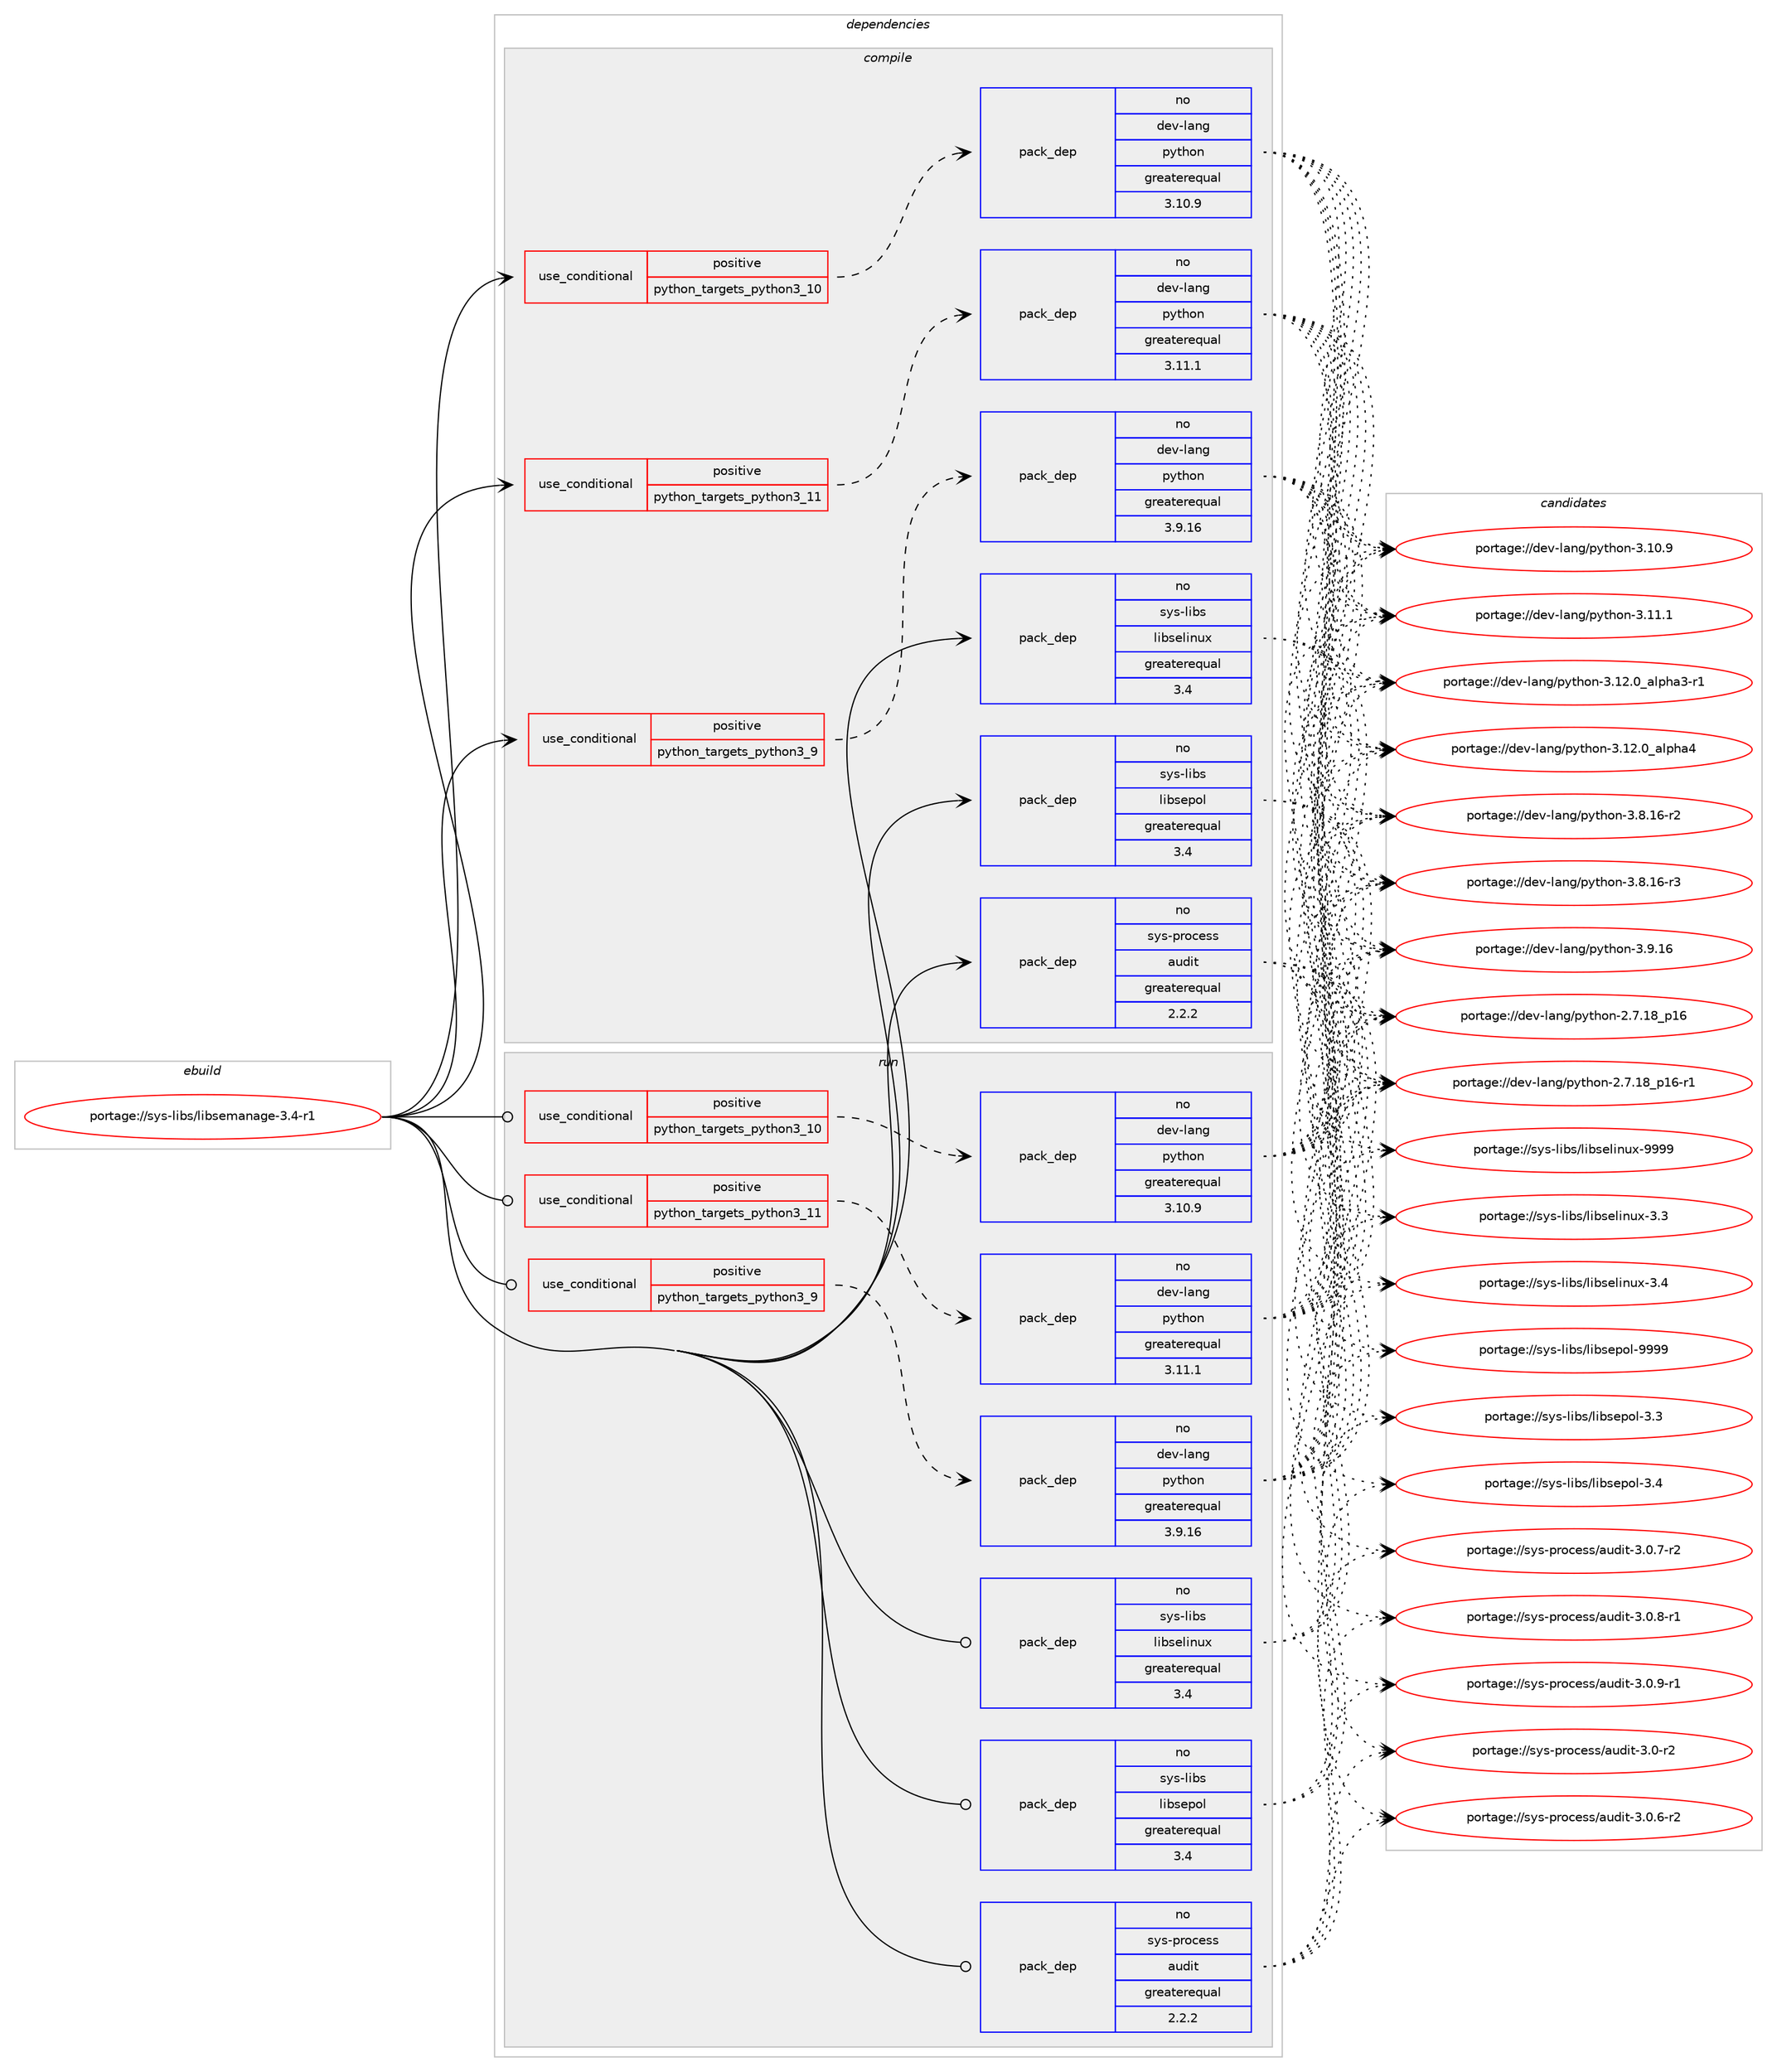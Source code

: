 digraph prolog {

# *************
# Graph options
# *************

newrank=true;
concentrate=true;
compound=true;
graph [rankdir=LR,fontname=Helvetica,fontsize=10,ranksep=1.5];#, ranksep=2.5, nodesep=0.2];
edge  [arrowhead=vee];
node  [fontname=Helvetica,fontsize=10];

# **********
# The ebuild
# **********

subgraph cluster_leftcol {
color=gray;
rank=same;
label=<<i>ebuild</i>>;
id [label="portage://sys-libs/libsemanage-3.4-r1", color=red, width=4, href="../sys-libs/libsemanage-3.4-r1.svg"];
}

# ****************
# The dependencies
# ****************

subgraph cluster_midcol {
color=gray;
label=<<i>dependencies</i>>;
subgraph cluster_compile {
fillcolor="#eeeeee";
style=filled;
label=<<i>compile</i>>;
subgraph cond6018 {
dependency9247 [label=<<TABLE BORDER="0" CELLBORDER="1" CELLSPACING="0" CELLPADDING="4"><TR><TD ROWSPAN="3" CELLPADDING="10">use_conditional</TD></TR><TR><TD>positive</TD></TR><TR><TD>python_targets_python3_10</TD></TR></TABLE>>, shape=none, color=red];
subgraph pack3160 {
dependency9248 [label=<<TABLE BORDER="0" CELLBORDER="1" CELLSPACING="0" CELLPADDING="4" WIDTH="220"><TR><TD ROWSPAN="6" CELLPADDING="30">pack_dep</TD></TR><TR><TD WIDTH="110">no</TD></TR><TR><TD>dev-lang</TD></TR><TR><TD>python</TD></TR><TR><TD>greaterequal</TD></TR><TR><TD>3.10.9</TD></TR></TABLE>>, shape=none, color=blue];
}
dependency9247:e -> dependency9248:w [weight=20,style="dashed",arrowhead="vee"];
}
id:e -> dependency9247:w [weight=20,style="solid",arrowhead="vee"];
subgraph cond6019 {
dependency9249 [label=<<TABLE BORDER="0" CELLBORDER="1" CELLSPACING="0" CELLPADDING="4"><TR><TD ROWSPAN="3" CELLPADDING="10">use_conditional</TD></TR><TR><TD>positive</TD></TR><TR><TD>python_targets_python3_11</TD></TR></TABLE>>, shape=none, color=red];
subgraph pack3161 {
dependency9250 [label=<<TABLE BORDER="0" CELLBORDER="1" CELLSPACING="0" CELLPADDING="4" WIDTH="220"><TR><TD ROWSPAN="6" CELLPADDING="30">pack_dep</TD></TR><TR><TD WIDTH="110">no</TD></TR><TR><TD>dev-lang</TD></TR><TR><TD>python</TD></TR><TR><TD>greaterequal</TD></TR><TR><TD>3.11.1</TD></TR></TABLE>>, shape=none, color=blue];
}
dependency9249:e -> dependency9250:w [weight=20,style="dashed",arrowhead="vee"];
}
id:e -> dependency9249:w [weight=20,style="solid",arrowhead="vee"];
subgraph cond6020 {
dependency9251 [label=<<TABLE BORDER="0" CELLBORDER="1" CELLSPACING="0" CELLPADDING="4"><TR><TD ROWSPAN="3" CELLPADDING="10">use_conditional</TD></TR><TR><TD>positive</TD></TR><TR><TD>python_targets_python3_9</TD></TR></TABLE>>, shape=none, color=red];
subgraph pack3162 {
dependency9252 [label=<<TABLE BORDER="0" CELLBORDER="1" CELLSPACING="0" CELLPADDING="4" WIDTH="220"><TR><TD ROWSPAN="6" CELLPADDING="30">pack_dep</TD></TR><TR><TD WIDTH="110">no</TD></TR><TR><TD>dev-lang</TD></TR><TR><TD>python</TD></TR><TR><TD>greaterequal</TD></TR><TR><TD>3.9.16</TD></TR></TABLE>>, shape=none, color=blue];
}
dependency9251:e -> dependency9252:w [weight=20,style="dashed",arrowhead="vee"];
}
id:e -> dependency9251:w [weight=20,style="solid",arrowhead="vee"];
# *** BEGIN UNKNOWN DEPENDENCY TYPE (TODO) ***
# id -> package_dependency(portage://sys-libs/libsemanage-3.4-r1,install,no,app-arch,bzip2,none,[,,],[],[use(optenable(abi_x86_32),negative),use(optenable(abi_x86_64),negative),use(optenable(abi_x86_x32),negative),use(optenable(abi_mips_n32),negative),use(optenable(abi_mips_n64),negative),use(optenable(abi_mips_o32),negative),use(optenable(abi_s390_32),negative),use(optenable(abi_s390_64),negative)])
# *** END UNKNOWN DEPENDENCY TYPE (TODO) ***

subgraph pack3163 {
dependency9253 [label=<<TABLE BORDER="0" CELLBORDER="1" CELLSPACING="0" CELLPADDING="4" WIDTH="220"><TR><TD ROWSPAN="6" CELLPADDING="30">pack_dep</TD></TR><TR><TD WIDTH="110">no</TD></TR><TR><TD>sys-libs</TD></TR><TR><TD>libselinux</TD></TR><TR><TD>greaterequal</TD></TR><TR><TD>3.4</TD></TR></TABLE>>, shape=none, color=blue];
}
id:e -> dependency9253:w [weight=20,style="solid",arrowhead="vee"];
subgraph pack3164 {
dependency9254 [label=<<TABLE BORDER="0" CELLBORDER="1" CELLSPACING="0" CELLPADDING="4" WIDTH="220"><TR><TD ROWSPAN="6" CELLPADDING="30">pack_dep</TD></TR><TR><TD WIDTH="110">no</TD></TR><TR><TD>sys-libs</TD></TR><TR><TD>libsepol</TD></TR><TR><TD>greaterequal</TD></TR><TR><TD>3.4</TD></TR></TABLE>>, shape=none, color=blue];
}
id:e -> dependency9254:w [weight=20,style="solid",arrowhead="vee"];
subgraph pack3165 {
dependency9255 [label=<<TABLE BORDER="0" CELLBORDER="1" CELLSPACING="0" CELLPADDING="4" WIDTH="220"><TR><TD ROWSPAN="6" CELLPADDING="30">pack_dep</TD></TR><TR><TD WIDTH="110">no</TD></TR><TR><TD>sys-process</TD></TR><TR><TD>audit</TD></TR><TR><TD>greaterequal</TD></TR><TR><TD>2.2.2</TD></TR></TABLE>>, shape=none, color=blue];
}
id:e -> dependency9255:w [weight=20,style="solid",arrowhead="vee"];
}
subgraph cluster_compileandrun {
fillcolor="#eeeeee";
style=filled;
label=<<i>compile and run</i>>;
}
subgraph cluster_run {
fillcolor="#eeeeee";
style=filled;
label=<<i>run</i>>;
subgraph cond6021 {
dependency9256 [label=<<TABLE BORDER="0" CELLBORDER="1" CELLSPACING="0" CELLPADDING="4"><TR><TD ROWSPAN="3" CELLPADDING="10">use_conditional</TD></TR><TR><TD>positive</TD></TR><TR><TD>python_targets_python3_10</TD></TR></TABLE>>, shape=none, color=red];
subgraph pack3166 {
dependency9257 [label=<<TABLE BORDER="0" CELLBORDER="1" CELLSPACING="0" CELLPADDING="4" WIDTH="220"><TR><TD ROWSPAN="6" CELLPADDING="30">pack_dep</TD></TR><TR><TD WIDTH="110">no</TD></TR><TR><TD>dev-lang</TD></TR><TR><TD>python</TD></TR><TR><TD>greaterequal</TD></TR><TR><TD>3.10.9</TD></TR></TABLE>>, shape=none, color=blue];
}
dependency9256:e -> dependency9257:w [weight=20,style="dashed",arrowhead="vee"];
}
id:e -> dependency9256:w [weight=20,style="solid",arrowhead="odot"];
subgraph cond6022 {
dependency9258 [label=<<TABLE BORDER="0" CELLBORDER="1" CELLSPACING="0" CELLPADDING="4"><TR><TD ROWSPAN="3" CELLPADDING="10">use_conditional</TD></TR><TR><TD>positive</TD></TR><TR><TD>python_targets_python3_11</TD></TR></TABLE>>, shape=none, color=red];
subgraph pack3167 {
dependency9259 [label=<<TABLE BORDER="0" CELLBORDER="1" CELLSPACING="0" CELLPADDING="4" WIDTH="220"><TR><TD ROWSPAN="6" CELLPADDING="30">pack_dep</TD></TR><TR><TD WIDTH="110">no</TD></TR><TR><TD>dev-lang</TD></TR><TR><TD>python</TD></TR><TR><TD>greaterequal</TD></TR><TR><TD>3.11.1</TD></TR></TABLE>>, shape=none, color=blue];
}
dependency9258:e -> dependency9259:w [weight=20,style="dashed",arrowhead="vee"];
}
id:e -> dependency9258:w [weight=20,style="solid",arrowhead="odot"];
subgraph cond6023 {
dependency9260 [label=<<TABLE BORDER="0" CELLBORDER="1" CELLSPACING="0" CELLPADDING="4"><TR><TD ROWSPAN="3" CELLPADDING="10">use_conditional</TD></TR><TR><TD>positive</TD></TR><TR><TD>python_targets_python3_9</TD></TR></TABLE>>, shape=none, color=red];
subgraph pack3168 {
dependency9261 [label=<<TABLE BORDER="0" CELLBORDER="1" CELLSPACING="0" CELLPADDING="4" WIDTH="220"><TR><TD ROWSPAN="6" CELLPADDING="30">pack_dep</TD></TR><TR><TD WIDTH="110">no</TD></TR><TR><TD>dev-lang</TD></TR><TR><TD>python</TD></TR><TR><TD>greaterequal</TD></TR><TR><TD>3.9.16</TD></TR></TABLE>>, shape=none, color=blue];
}
dependency9260:e -> dependency9261:w [weight=20,style="dashed",arrowhead="vee"];
}
id:e -> dependency9260:w [weight=20,style="solid",arrowhead="odot"];
# *** BEGIN UNKNOWN DEPENDENCY TYPE (TODO) ***
# id -> package_dependency(portage://sys-libs/libsemanage-3.4-r1,run,no,app-arch,bzip2,none,[,,],[],[use(optenable(abi_x86_32),negative),use(optenable(abi_x86_64),negative),use(optenable(abi_x86_x32),negative),use(optenable(abi_mips_n32),negative),use(optenable(abi_mips_n64),negative),use(optenable(abi_mips_o32),negative),use(optenable(abi_s390_32),negative),use(optenable(abi_s390_64),negative)])
# *** END UNKNOWN DEPENDENCY TYPE (TODO) ***

subgraph pack3169 {
dependency9262 [label=<<TABLE BORDER="0" CELLBORDER="1" CELLSPACING="0" CELLPADDING="4" WIDTH="220"><TR><TD ROWSPAN="6" CELLPADDING="30">pack_dep</TD></TR><TR><TD WIDTH="110">no</TD></TR><TR><TD>sys-libs</TD></TR><TR><TD>libselinux</TD></TR><TR><TD>greaterequal</TD></TR><TR><TD>3.4</TD></TR></TABLE>>, shape=none, color=blue];
}
id:e -> dependency9262:w [weight=20,style="solid",arrowhead="odot"];
subgraph pack3170 {
dependency9263 [label=<<TABLE BORDER="0" CELLBORDER="1" CELLSPACING="0" CELLPADDING="4" WIDTH="220"><TR><TD ROWSPAN="6" CELLPADDING="30">pack_dep</TD></TR><TR><TD WIDTH="110">no</TD></TR><TR><TD>sys-libs</TD></TR><TR><TD>libsepol</TD></TR><TR><TD>greaterequal</TD></TR><TR><TD>3.4</TD></TR></TABLE>>, shape=none, color=blue];
}
id:e -> dependency9263:w [weight=20,style="solid",arrowhead="odot"];
subgraph pack3171 {
dependency9264 [label=<<TABLE BORDER="0" CELLBORDER="1" CELLSPACING="0" CELLPADDING="4" WIDTH="220"><TR><TD ROWSPAN="6" CELLPADDING="30">pack_dep</TD></TR><TR><TD WIDTH="110">no</TD></TR><TR><TD>sys-process</TD></TR><TR><TD>audit</TD></TR><TR><TD>greaterequal</TD></TR><TR><TD>2.2.2</TD></TR></TABLE>>, shape=none, color=blue];
}
id:e -> dependency9264:w [weight=20,style="solid",arrowhead="odot"];
}
}

# **************
# The candidates
# **************

subgraph cluster_choices {
rank=same;
color=gray;
label=<<i>candidates</i>>;

subgraph choice3160 {
color=black;
nodesep=1;
choice10010111845108971101034711212111610411111045504655464956951124954 [label="portage://dev-lang/python-2.7.18_p16", color=red, width=4,href="../dev-lang/python-2.7.18_p16.svg"];
choice100101118451089711010347112121116104111110455046554649569511249544511449 [label="portage://dev-lang/python-2.7.18_p16-r1", color=red, width=4,href="../dev-lang/python-2.7.18_p16-r1.svg"];
choice10010111845108971101034711212111610411111045514649484657 [label="portage://dev-lang/python-3.10.9", color=red, width=4,href="../dev-lang/python-3.10.9.svg"];
choice10010111845108971101034711212111610411111045514649494649 [label="portage://dev-lang/python-3.11.1", color=red, width=4,href="../dev-lang/python-3.11.1.svg"];
choice10010111845108971101034711212111610411111045514649504648959710811210497514511449 [label="portage://dev-lang/python-3.12.0_alpha3-r1", color=red, width=4,href="../dev-lang/python-3.12.0_alpha3-r1.svg"];
choice1001011184510897110103471121211161041111104551464950464895971081121049752 [label="portage://dev-lang/python-3.12.0_alpha4", color=red, width=4,href="../dev-lang/python-3.12.0_alpha4.svg"];
choice100101118451089711010347112121116104111110455146564649544511450 [label="portage://dev-lang/python-3.8.16-r2", color=red, width=4,href="../dev-lang/python-3.8.16-r2.svg"];
choice100101118451089711010347112121116104111110455146564649544511451 [label="portage://dev-lang/python-3.8.16-r3", color=red, width=4,href="../dev-lang/python-3.8.16-r3.svg"];
choice10010111845108971101034711212111610411111045514657464954 [label="portage://dev-lang/python-3.9.16", color=red, width=4,href="../dev-lang/python-3.9.16.svg"];
dependency9248:e -> choice10010111845108971101034711212111610411111045504655464956951124954:w [style=dotted,weight="100"];
dependency9248:e -> choice100101118451089711010347112121116104111110455046554649569511249544511449:w [style=dotted,weight="100"];
dependency9248:e -> choice10010111845108971101034711212111610411111045514649484657:w [style=dotted,weight="100"];
dependency9248:e -> choice10010111845108971101034711212111610411111045514649494649:w [style=dotted,weight="100"];
dependency9248:e -> choice10010111845108971101034711212111610411111045514649504648959710811210497514511449:w [style=dotted,weight="100"];
dependency9248:e -> choice1001011184510897110103471121211161041111104551464950464895971081121049752:w [style=dotted,weight="100"];
dependency9248:e -> choice100101118451089711010347112121116104111110455146564649544511450:w [style=dotted,weight="100"];
dependency9248:e -> choice100101118451089711010347112121116104111110455146564649544511451:w [style=dotted,weight="100"];
dependency9248:e -> choice10010111845108971101034711212111610411111045514657464954:w [style=dotted,weight="100"];
}
subgraph choice3161 {
color=black;
nodesep=1;
choice10010111845108971101034711212111610411111045504655464956951124954 [label="portage://dev-lang/python-2.7.18_p16", color=red, width=4,href="../dev-lang/python-2.7.18_p16.svg"];
choice100101118451089711010347112121116104111110455046554649569511249544511449 [label="portage://dev-lang/python-2.7.18_p16-r1", color=red, width=4,href="../dev-lang/python-2.7.18_p16-r1.svg"];
choice10010111845108971101034711212111610411111045514649484657 [label="portage://dev-lang/python-3.10.9", color=red, width=4,href="../dev-lang/python-3.10.9.svg"];
choice10010111845108971101034711212111610411111045514649494649 [label="portage://dev-lang/python-3.11.1", color=red, width=4,href="../dev-lang/python-3.11.1.svg"];
choice10010111845108971101034711212111610411111045514649504648959710811210497514511449 [label="portage://dev-lang/python-3.12.0_alpha3-r1", color=red, width=4,href="../dev-lang/python-3.12.0_alpha3-r1.svg"];
choice1001011184510897110103471121211161041111104551464950464895971081121049752 [label="portage://dev-lang/python-3.12.0_alpha4", color=red, width=4,href="../dev-lang/python-3.12.0_alpha4.svg"];
choice100101118451089711010347112121116104111110455146564649544511450 [label="portage://dev-lang/python-3.8.16-r2", color=red, width=4,href="../dev-lang/python-3.8.16-r2.svg"];
choice100101118451089711010347112121116104111110455146564649544511451 [label="portage://dev-lang/python-3.8.16-r3", color=red, width=4,href="../dev-lang/python-3.8.16-r3.svg"];
choice10010111845108971101034711212111610411111045514657464954 [label="portage://dev-lang/python-3.9.16", color=red, width=4,href="../dev-lang/python-3.9.16.svg"];
dependency9250:e -> choice10010111845108971101034711212111610411111045504655464956951124954:w [style=dotted,weight="100"];
dependency9250:e -> choice100101118451089711010347112121116104111110455046554649569511249544511449:w [style=dotted,weight="100"];
dependency9250:e -> choice10010111845108971101034711212111610411111045514649484657:w [style=dotted,weight="100"];
dependency9250:e -> choice10010111845108971101034711212111610411111045514649494649:w [style=dotted,weight="100"];
dependency9250:e -> choice10010111845108971101034711212111610411111045514649504648959710811210497514511449:w [style=dotted,weight="100"];
dependency9250:e -> choice1001011184510897110103471121211161041111104551464950464895971081121049752:w [style=dotted,weight="100"];
dependency9250:e -> choice100101118451089711010347112121116104111110455146564649544511450:w [style=dotted,weight="100"];
dependency9250:e -> choice100101118451089711010347112121116104111110455146564649544511451:w [style=dotted,weight="100"];
dependency9250:e -> choice10010111845108971101034711212111610411111045514657464954:w [style=dotted,weight="100"];
}
subgraph choice3162 {
color=black;
nodesep=1;
choice10010111845108971101034711212111610411111045504655464956951124954 [label="portage://dev-lang/python-2.7.18_p16", color=red, width=4,href="../dev-lang/python-2.7.18_p16.svg"];
choice100101118451089711010347112121116104111110455046554649569511249544511449 [label="portage://dev-lang/python-2.7.18_p16-r1", color=red, width=4,href="../dev-lang/python-2.7.18_p16-r1.svg"];
choice10010111845108971101034711212111610411111045514649484657 [label="portage://dev-lang/python-3.10.9", color=red, width=4,href="../dev-lang/python-3.10.9.svg"];
choice10010111845108971101034711212111610411111045514649494649 [label="portage://dev-lang/python-3.11.1", color=red, width=4,href="../dev-lang/python-3.11.1.svg"];
choice10010111845108971101034711212111610411111045514649504648959710811210497514511449 [label="portage://dev-lang/python-3.12.0_alpha3-r1", color=red, width=4,href="../dev-lang/python-3.12.0_alpha3-r1.svg"];
choice1001011184510897110103471121211161041111104551464950464895971081121049752 [label="portage://dev-lang/python-3.12.0_alpha4", color=red, width=4,href="../dev-lang/python-3.12.0_alpha4.svg"];
choice100101118451089711010347112121116104111110455146564649544511450 [label="portage://dev-lang/python-3.8.16-r2", color=red, width=4,href="../dev-lang/python-3.8.16-r2.svg"];
choice100101118451089711010347112121116104111110455146564649544511451 [label="portage://dev-lang/python-3.8.16-r3", color=red, width=4,href="../dev-lang/python-3.8.16-r3.svg"];
choice10010111845108971101034711212111610411111045514657464954 [label="portage://dev-lang/python-3.9.16", color=red, width=4,href="../dev-lang/python-3.9.16.svg"];
dependency9252:e -> choice10010111845108971101034711212111610411111045504655464956951124954:w [style=dotted,weight="100"];
dependency9252:e -> choice100101118451089711010347112121116104111110455046554649569511249544511449:w [style=dotted,weight="100"];
dependency9252:e -> choice10010111845108971101034711212111610411111045514649484657:w [style=dotted,weight="100"];
dependency9252:e -> choice10010111845108971101034711212111610411111045514649494649:w [style=dotted,weight="100"];
dependency9252:e -> choice10010111845108971101034711212111610411111045514649504648959710811210497514511449:w [style=dotted,weight="100"];
dependency9252:e -> choice1001011184510897110103471121211161041111104551464950464895971081121049752:w [style=dotted,weight="100"];
dependency9252:e -> choice100101118451089711010347112121116104111110455146564649544511450:w [style=dotted,weight="100"];
dependency9252:e -> choice100101118451089711010347112121116104111110455146564649544511451:w [style=dotted,weight="100"];
dependency9252:e -> choice10010111845108971101034711212111610411111045514657464954:w [style=dotted,weight="100"];
}
subgraph choice3163 {
color=black;
nodesep=1;
choice1151211154510810598115471081059811510110810511011712045514651 [label="portage://sys-libs/libselinux-3.3", color=red, width=4,href="../sys-libs/libselinux-3.3.svg"];
choice1151211154510810598115471081059811510110810511011712045514652 [label="portage://sys-libs/libselinux-3.4", color=red, width=4,href="../sys-libs/libselinux-3.4.svg"];
choice115121115451081059811547108105981151011081051101171204557575757 [label="portage://sys-libs/libselinux-9999", color=red, width=4,href="../sys-libs/libselinux-9999.svg"];
dependency9253:e -> choice1151211154510810598115471081059811510110810511011712045514651:w [style=dotted,weight="100"];
dependency9253:e -> choice1151211154510810598115471081059811510110810511011712045514652:w [style=dotted,weight="100"];
dependency9253:e -> choice115121115451081059811547108105981151011081051101171204557575757:w [style=dotted,weight="100"];
}
subgraph choice3164 {
color=black;
nodesep=1;
choice1151211154510810598115471081059811510111211110845514651 [label="portage://sys-libs/libsepol-3.3", color=red, width=4,href="../sys-libs/libsepol-3.3.svg"];
choice1151211154510810598115471081059811510111211110845514652 [label="portage://sys-libs/libsepol-3.4", color=red, width=4,href="../sys-libs/libsepol-3.4.svg"];
choice115121115451081059811547108105981151011121111084557575757 [label="portage://sys-libs/libsepol-9999", color=red, width=4,href="../sys-libs/libsepol-9999.svg"];
dependency9254:e -> choice1151211154510810598115471081059811510111211110845514651:w [style=dotted,weight="100"];
dependency9254:e -> choice1151211154510810598115471081059811510111211110845514652:w [style=dotted,weight="100"];
dependency9254:e -> choice115121115451081059811547108105981151011121111084557575757:w [style=dotted,weight="100"];
}
subgraph choice3165 {
color=black;
nodesep=1;
choice11512111545112114111991011151154797117100105116455146484511450 [label="portage://sys-process/audit-3.0-r2", color=red, width=4,href="../sys-process/audit-3.0-r2.svg"];
choice115121115451121141119910111511547971171001051164551464846544511450 [label="portage://sys-process/audit-3.0.6-r2", color=red, width=4,href="../sys-process/audit-3.0.6-r2.svg"];
choice115121115451121141119910111511547971171001051164551464846554511450 [label="portage://sys-process/audit-3.0.7-r2", color=red, width=4,href="../sys-process/audit-3.0.7-r2.svg"];
choice115121115451121141119910111511547971171001051164551464846564511449 [label="portage://sys-process/audit-3.0.8-r1", color=red, width=4,href="../sys-process/audit-3.0.8-r1.svg"];
choice115121115451121141119910111511547971171001051164551464846574511449 [label="portage://sys-process/audit-3.0.9-r1", color=red, width=4,href="../sys-process/audit-3.0.9-r1.svg"];
dependency9255:e -> choice11512111545112114111991011151154797117100105116455146484511450:w [style=dotted,weight="100"];
dependency9255:e -> choice115121115451121141119910111511547971171001051164551464846544511450:w [style=dotted,weight="100"];
dependency9255:e -> choice115121115451121141119910111511547971171001051164551464846554511450:w [style=dotted,weight="100"];
dependency9255:e -> choice115121115451121141119910111511547971171001051164551464846564511449:w [style=dotted,weight="100"];
dependency9255:e -> choice115121115451121141119910111511547971171001051164551464846574511449:w [style=dotted,weight="100"];
}
subgraph choice3166 {
color=black;
nodesep=1;
choice10010111845108971101034711212111610411111045504655464956951124954 [label="portage://dev-lang/python-2.7.18_p16", color=red, width=4,href="../dev-lang/python-2.7.18_p16.svg"];
choice100101118451089711010347112121116104111110455046554649569511249544511449 [label="portage://dev-lang/python-2.7.18_p16-r1", color=red, width=4,href="../dev-lang/python-2.7.18_p16-r1.svg"];
choice10010111845108971101034711212111610411111045514649484657 [label="portage://dev-lang/python-3.10.9", color=red, width=4,href="../dev-lang/python-3.10.9.svg"];
choice10010111845108971101034711212111610411111045514649494649 [label="portage://dev-lang/python-3.11.1", color=red, width=4,href="../dev-lang/python-3.11.1.svg"];
choice10010111845108971101034711212111610411111045514649504648959710811210497514511449 [label="portage://dev-lang/python-3.12.0_alpha3-r1", color=red, width=4,href="../dev-lang/python-3.12.0_alpha3-r1.svg"];
choice1001011184510897110103471121211161041111104551464950464895971081121049752 [label="portage://dev-lang/python-3.12.0_alpha4", color=red, width=4,href="../dev-lang/python-3.12.0_alpha4.svg"];
choice100101118451089711010347112121116104111110455146564649544511450 [label="portage://dev-lang/python-3.8.16-r2", color=red, width=4,href="../dev-lang/python-3.8.16-r2.svg"];
choice100101118451089711010347112121116104111110455146564649544511451 [label="portage://dev-lang/python-3.8.16-r3", color=red, width=4,href="../dev-lang/python-3.8.16-r3.svg"];
choice10010111845108971101034711212111610411111045514657464954 [label="portage://dev-lang/python-3.9.16", color=red, width=4,href="../dev-lang/python-3.9.16.svg"];
dependency9257:e -> choice10010111845108971101034711212111610411111045504655464956951124954:w [style=dotted,weight="100"];
dependency9257:e -> choice100101118451089711010347112121116104111110455046554649569511249544511449:w [style=dotted,weight="100"];
dependency9257:e -> choice10010111845108971101034711212111610411111045514649484657:w [style=dotted,weight="100"];
dependency9257:e -> choice10010111845108971101034711212111610411111045514649494649:w [style=dotted,weight="100"];
dependency9257:e -> choice10010111845108971101034711212111610411111045514649504648959710811210497514511449:w [style=dotted,weight="100"];
dependency9257:e -> choice1001011184510897110103471121211161041111104551464950464895971081121049752:w [style=dotted,weight="100"];
dependency9257:e -> choice100101118451089711010347112121116104111110455146564649544511450:w [style=dotted,weight="100"];
dependency9257:e -> choice100101118451089711010347112121116104111110455146564649544511451:w [style=dotted,weight="100"];
dependency9257:e -> choice10010111845108971101034711212111610411111045514657464954:w [style=dotted,weight="100"];
}
subgraph choice3167 {
color=black;
nodesep=1;
choice10010111845108971101034711212111610411111045504655464956951124954 [label="portage://dev-lang/python-2.7.18_p16", color=red, width=4,href="../dev-lang/python-2.7.18_p16.svg"];
choice100101118451089711010347112121116104111110455046554649569511249544511449 [label="portage://dev-lang/python-2.7.18_p16-r1", color=red, width=4,href="../dev-lang/python-2.7.18_p16-r1.svg"];
choice10010111845108971101034711212111610411111045514649484657 [label="portage://dev-lang/python-3.10.9", color=red, width=4,href="../dev-lang/python-3.10.9.svg"];
choice10010111845108971101034711212111610411111045514649494649 [label="portage://dev-lang/python-3.11.1", color=red, width=4,href="../dev-lang/python-3.11.1.svg"];
choice10010111845108971101034711212111610411111045514649504648959710811210497514511449 [label="portage://dev-lang/python-3.12.0_alpha3-r1", color=red, width=4,href="../dev-lang/python-3.12.0_alpha3-r1.svg"];
choice1001011184510897110103471121211161041111104551464950464895971081121049752 [label="portage://dev-lang/python-3.12.0_alpha4", color=red, width=4,href="../dev-lang/python-3.12.0_alpha4.svg"];
choice100101118451089711010347112121116104111110455146564649544511450 [label="portage://dev-lang/python-3.8.16-r2", color=red, width=4,href="../dev-lang/python-3.8.16-r2.svg"];
choice100101118451089711010347112121116104111110455146564649544511451 [label="portage://dev-lang/python-3.8.16-r3", color=red, width=4,href="../dev-lang/python-3.8.16-r3.svg"];
choice10010111845108971101034711212111610411111045514657464954 [label="portage://dev-lang/python-3.9.16", color=red, width=4,href="../dev-lang/python-3.9.16.svg"];
dependency9259:e -> choice10010111845108971101034711212111610411111045504655464956951124954:w [style=dotted,weight="100"];
dependency9259:e -> choice100101118451089711010347112121116104111110455046554649569511249544511449:w [style=dotted,weight="100"];
dependency9259:e -> choice10010111845108971101034711212111610411111045514649484657:w [style=dotted,weight="100"];
dependency9259:e -> choice10010111845108971101034711212111610411111045514649494649:w [style=dotted,weight="100"];
dependency9259:e -> choice10010111845108971101034711212111610411111045514649504648959710811210497514511449:w [style=dotted,weight="100"];
dependency9259:e -> choice1001011184510897110103471121211161041111104551464950464895971081121049752:w [style=dotted,weight="100"];
dependency9259:e -> choice100101118451089711010347112121116104111110455146564649544511450:w [style=dotted,weight="100"];
dependency9259:e -> choice100101118451089711010347112121116104111110455146564649544511451:w [style=dotted,weight="100"];
dependency9259:e -> choice10010111845108971101034711212111610411111045514657464954:w [style=dotted,weight="100"];
}
subgraph choice3168 {
color=black;
nodesep=1;
choice10010111845108971101034711212111610411111045504655464956951124954 [label="portage://dev-lang/python-2.7.18_p16", color=red, width=4,href="../dev-lang/python-2.7.18_p16.svg"];
choice100101118451089711010347112121116104111110455046554649569511249544511449 [label="portage://dev-lang/python-2.7.18_p16-r1", color=red, width=4,href="../dev-lang/python-2.7.18_p16-r1.svg"];
choice10010111845108971101034711212111610411111045514649484657 [label="portage://dev-lang/python-3.10.9", color=red, width=4,href="../dev-lang/python-3.10.9.svg"];
choice10010111845108971101034711212111610411111045514649494649 [label="portage://dev-lang/python-3.11.1", color=red, width=4,href="../dev-lang/python-3.11.1.svg"];
choice10010111845108971101034711212111610411111045514649504648959710811210497514511449 [label="portage://dev-lang/python-3.12.0_alpha3-r1", color=red, width=4,href="../dev-lang/python-3.12.0_alpha3-r1.svg"];
choice1001011184510897110103471121211161041111104551464950464895971081121049752 [label="portage://dev-lang/python-3.12.0_alpha4", color=red, width=4,href="../dev-lang/python-3.12.0_alpha4.svg"];
choice100101118451089711010347112121116104111110455146564649544511450 [label="portage://dev-lang/python-3.8.16-r2", color=red, width=4,href="../dev-lang/python-3.8.16-r2.svg"];
choice100101118451089711010347112121116104111110455146564649544511451 [label="portage://dev-lang/python-3.8.16-r3", color=red, width=4,href="../dev-lang/python-3.8.16-r3.svg"];
choice10010111845108971101034711212111610411111045514657464954 [label="portage://dev-lang/python-3.9.16", color=red, width=4,href="../dev-lang/python-3.9.16.svg"];
dependency9261:e -> choice10010111845108971101034711212111610411111045504655464956951124954:w [style=dotted,weight="100"];
dependency9261:e -> choice100101118451089711010347112121116104111110455046554649569511249544511449:w [style=dotted,weight="100"];
dependency9261:e -> choice10010111845108971101034711212111610411111045514649484657:w [style=dotted,weight="100"];
dependency9261:e -> choice10010111845108971101034711212111610411111045514649494649:w [style=dotted,weight="100"];
dependency9261:e -> choice10010111845108971101034711212111610411111045514649504648959710811210497514511449:w [style=dotted,weight="100"];
dependency9261:e -> choice1001011184510897110103471121211161041111104551464950464895971081121049752:w [style=dotted,weight="100"];
dependency9261:e -> choice100101118451089711010347112121116104111110455146564649544511450:w [style=dotted,weight="100"];
dependency9261:e -> choice100101118451089711010347112121116104111110455146564649544511451:w [style=dotted,weight="100"];
dependency9261:e -> choice10010111845108971101034711212111610411111045514657464954:w [style=dotted,weight="100"];
}
subgraph choice3169 {
color=black;
nodesep=1;
choice1151211154510810598115471081059811510110810511011712045514651 [label="portage://sys-libs/libselinux-3.3", color=red, width=4,href="../sys-libs/libselinux-3.3.svg"];
choice1151211154510810598115471081059811510110810511011712045514652 [label="portage://sys-libs/libselinux-3.4", color=red, width=4,href="../sys-libs/libselinux-3.4.svg"];
choice115121115451081059811547108105981151011081051101171204557575757 [label="portage://sys-libs/libselinux-9999", color=red, width=4,href="../sys-libs/libselinux-9999.svg"];
dependency9262:e -> choice1151211154510810598115471081059811510110810511011712045514651:w [style=dotted,weight="100"];
dependency9262:e -> choice1151211154510810598115471081059811510110810511011712045514652:w [style=dotted,weight="100"];
dependency9262:e -> choice115121115451081059811547108105981151011081051101171204557575757:w [style=dotted,weight="100"];
}
subgraph choice3170 {
color=black;
nodesep=1;
choice1151211154510810598115471081059811510111211110845514651 [label="portage://sys-libs/libsepol-3.3", color=red, width=4,href="../sys-libs/libsepol-3.3.svg"];
choice1151211154510810598115471081059811510111211110845514652 [label="portage://sys-libs/libsepol-3.4", color=red, width=4,href="../sys-libs/libsepol-3.4.svg"];
choice115121115451081059811547108105981151011121111084557575757 [label="portage://sys-libs/libsepol-9999", color=red, width=4,href="../sys-libs/libsepol-9999.svg"];
dependency9263:e -> choice1151211154510810598115471081059811510111211110845514651:w [style=dotted,weight="100"];
dependency9263:e -> choice1151211154510810598115471081059811510111211110845514652:w [style=dotted,weight="100"];
dependency9263:e -> choice115121115451081059811547108105981151011121111084557575757:w [style=dotted,weight="100"];
}
subgraph choice3171 {
color=black;
nodesep=1;
choice11512111545112114111991011151154797117100105116455146484511450 [label="portage://sys-process/audit-3.0-r2", color=red, width=4,href="../sys-process/audit-3.0-r2.svg"];
choice115121115451121141119910111511547971171001051164551464846544511450 [label="portage://sys-process/audit-3.0.6-r2", color=red, width=4,href="../sys-process/audit-3.0.6-r2.svg"];
choice115121115451121141119910111511547971171001051164551464846554511450 [label="portage://sys-process/audit-3.0.7-r2", color=red, width=4,href="../sys-process/audit-3.0.7-r2.svg"];
choice115121115451121141119910111511547971171001051164551464846564511449 [label="portage://sys-process/audit-3.0.8-r1", color=red, width=4,href="../sys-process/audit-3.0.8-r1.svg"];
choice115121115451121141119910111511547971171001051164551464846574511449 [label="portage://sys-process/audit-3.0.9-r1", color=red, width=4,href="../sys-process/audit-3.0.9-r1.svg"];
dependency9264:e -> choice11512111545112114111991011151154797117100105116455146484511450:w [style=dotted,weight="100"];
dependency9264:e -> choice115121115451121141119910111511547971171001051164551464846544511450:w [style=dotted,weight="100"];
dependency9264:e -> choice115121115451121141119910111511547971171001051164551464846554511450:w [style=dotted,weight="100"];
dependency9264:e -> choice115121115451121141119910111511547971171001051164551464846564511449:w [style=dotted,weight="100"];
dependency9264:e -> choice115121115451121141119910111511547971171001051164551464846574511449:w [style=dotted,weight="100"];
}
}

}
